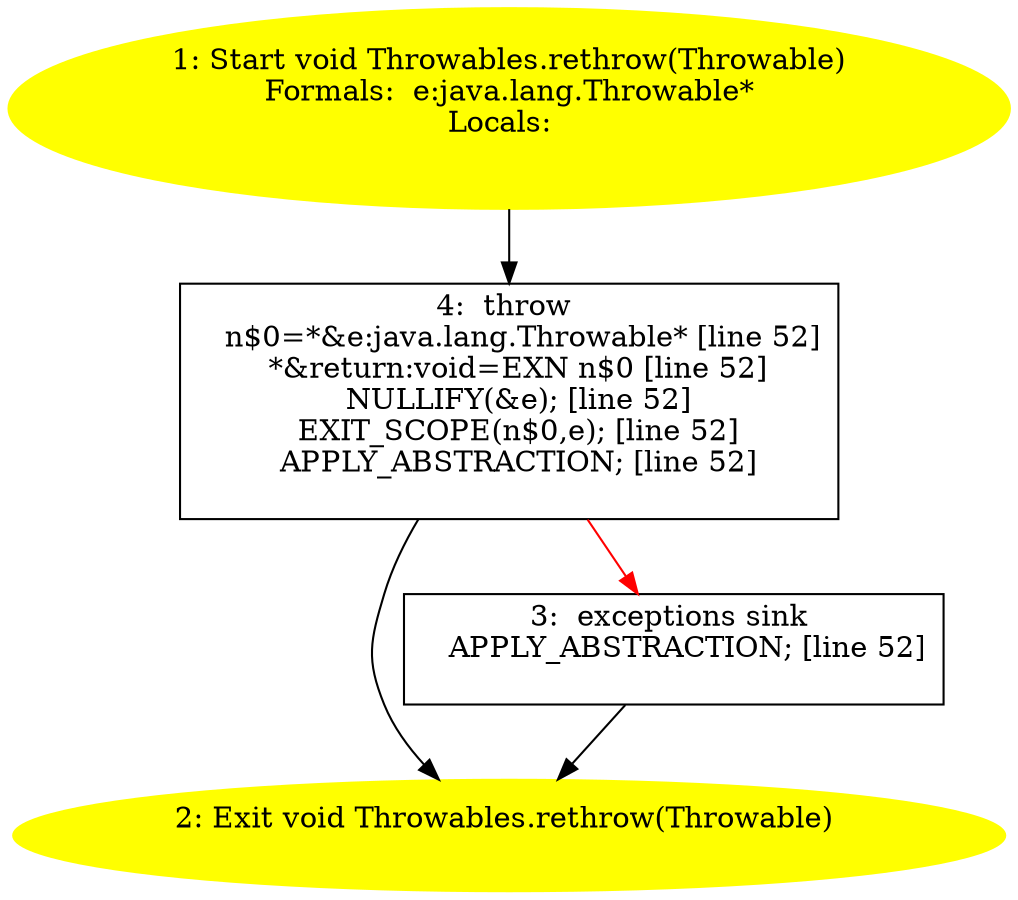 /* @generated */
digraph cfg {
"org.junit.internal.Throwables.rethrow(java.lang.Throwable):void.35289510f66a039b913c4a086c75fe58_1" [label="1: Start void Throwables.rethrow(Throwable)\nFormals:  e:java.lang.Throwable*\nLocals:  \n  " color=yellow style=filled]
	

	 "org.junit.internal.Throwables.rethrow(java.lang.Throwable):void.35289510f66a039b913c4a086c75fe58_1" -> "org.junit.internal.Throwables.rethrow(java.lang.Throwable):void.35289510f66a039b913c4a086c75fe58_4" ;
"org.junit.internal.Throwables.rethrow(java.lang.Throwable):void.35289510f66a039b913c4a086c75fe58_2" [label="2: Exit void Throwables.rethrow(Throwable) \n  " color=yellow style=filled]
	

"org.junit.internal.Throwables.rethrow(java.lang.Throwable):void.35289510f66a039b913c4a086c75fe58_3" [label="3:  exceptions sink \n   APPLY_ABSTRACTION; [line 52]\n " shape="box"]
	

	 "org.junit.internal.Throwables.rethrow(java.lang.Throwable):void.35289510f66a039b913c4a086c75fe58_3" -> "org.junit.internal.Throwables.rethrow(java.lang.Throwable):void.35289510f66a039b913c4a086c75fe58_2" ;
"org.junit.internal.Throwables.rethrow(java.lang.Throwable):void.35289510f66a039b913c4a086c75fe58_4" [label="4:  throw \n   n$0=*&e:java.lang.Throwable* [line 52]\n  *&return:void=EXN n$0 [line 52]\n  NULLIFY(&e); [line 52]\n  EXIT_SCOPE(n$0,e); [line 52]\n  APPLY_ABSTRACTION; [line 52]\n " shape="box"]
	

	 "org.junit.internal.Throwables.rethrow(java.lang.Throwable):void.35289510f66a039b913c4a086c75fe58_4" -> "org.junit.internal.Throwables.rethrow(java.lang.Throwable):void.35289510f66a039b913c4a086c75fe58_2" ;
	 "org.junit.internal.Throwables.rethrow(java.lang.Throwable):void.35289510f66a039b913c4a086c75fe58_4" -> "org.junit.internal.Throwables.rethrow(java.lang.Throwable):void.35289510f66a039b913c4a086c75fe58_3" [color="red" ];
}
